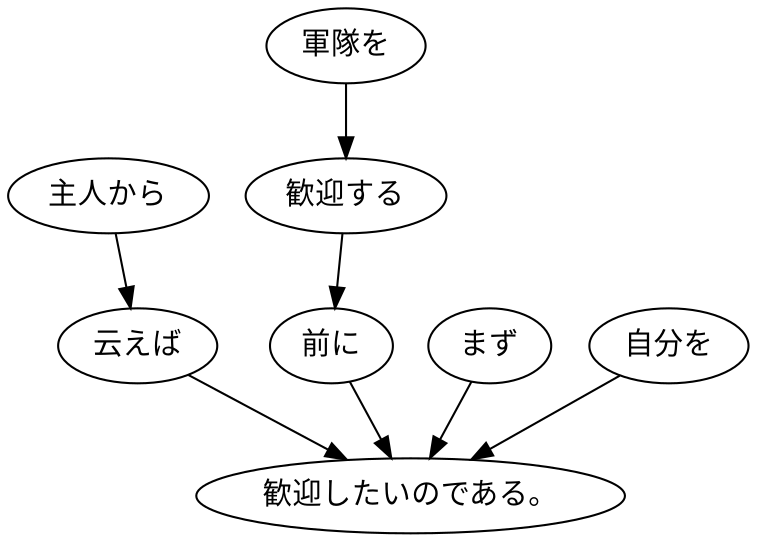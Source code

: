 digraph graph5767 {
	node0 [label="主人から"];
	node1 [label="云えば"];
	node2 [label="軍隊を"];
	node3 [label="歓迎する"];
	node4 [label="前に"];
	node5 [label="まず"];
	node6 [label="自分を"];
	node7 [label="歓迎したいのである。"];
	node0 -> node1;
	node1 -> node7;
	node2 -> node3;
	node3 -> node4;
	node4 -> node7;
	node5 -> node7;
	node6 -> node7;
}
